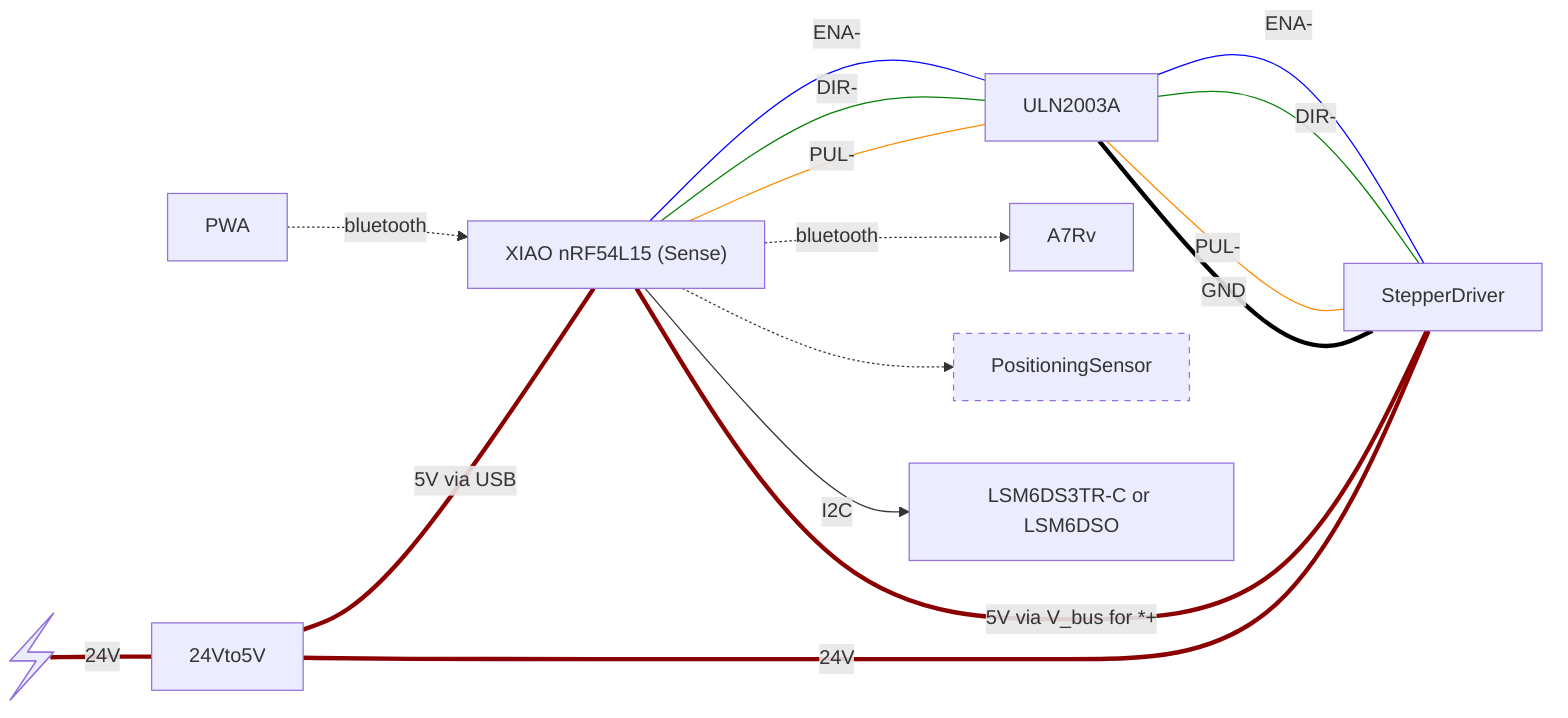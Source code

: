 ---
config:
---
flowchart LR;

  MCU_Right@{ label: "XIAO nRF54L15 (Sense)" }
  PWA-. bluetooth .->MCU_Right

  StepperDriver
  
  ULN2003A
  MCU_Right ---|ENA-| ULN2003A
  MCU_Right ---|DIR-| ULN2003A
  MCU_Right ---|PUL-| ULN2003A
  ULN2003A  ---|ENA-| StepperDriver
  ULN2003A  ---|DIR-| StepperDriver
  ULN2003A  ---|PUL-| StepperDriver
  ULN2003A  ===|GND| StepperDriver


  24Vto5V
  24V@{ shape: bolt }
  24V ===|24V| 24Vto5V
  MCU_Right ====|5V via V_bus for *+| StepperDriver
  24Vto5V ===|5V via USB| MCU_Right
  24Vto5V =====|24V| StepperDriver

  Camera@{label: "A7Rv"}
  MCU_Right-. bluetooth .->Camera

  PositioningSensor
  style PositioningSensor stroke-dasharray: 5 5
  MCU_Right -.-> PositioningSensor


  IMU@{label: "LSM6DS3TR-C or LSM6DSO"}
  MCU_Right -->|I2C| IMU

  linkStyle 1 stroke: blue
  linkStyle 2 stroke: green
  linkStyle 3 stroke: darkorange
  linkStyle 4 stroke: blue
  linkStyle 5 stroke: green
  linkStyle 6 stroke: darkorange
  linkStyle 7 stroke: black
  linkStyle 8 stroke: darkred
  linkStyle 9 stroke: darkred
  linkStyle 10 stroke: darkred
  linkStyle 11 stroke: darkred